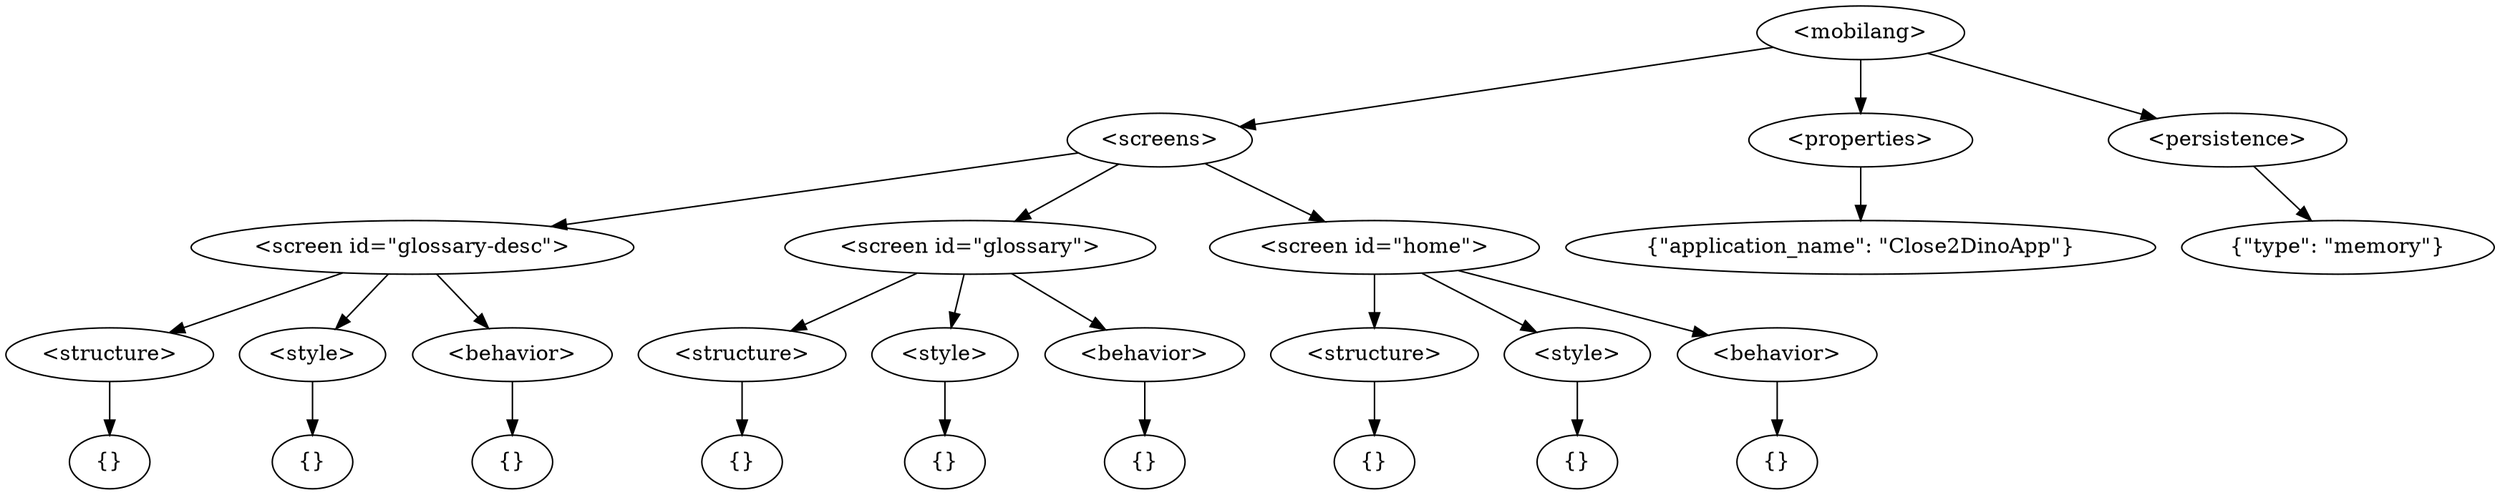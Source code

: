 digraph G {
n0 -> n1;
n1 -> n2;
n2 -> n3;
n3 -> n4;
n2 -> n5;
n5 -> n6;
n2 -> n7;
n7 -> n8;
n1 -> n9;
n9 -> n10;
n10 -> n11;
n9 -> n12;
n12 -> n13;
n9 -> n14;
n14 -> n15;
n1 -> n16;
n16 -> n17;
n17 -> n18;
n16 -> n19;
n19 -> n20;
n16 -> n21;
n21 -> n22;
n0 -> n23;
n23 -> n24;
n0 -> n25;
n25 -> n26;
n0 [label="<mobilang>"];
n1 [label="<screens>"];
n2 [label="<screen id=\"glossary-desc\">"];
n3 [label="<structure>"];
n4 [label="{}"];
n5 [label="<style>"];
n6 [label="{}"];
n7 [label="<behavior>"];
n8 [label="{}"];
n9 [label="<screen id=\"glossary\">"];
n10 [label="<structure>"];
n11 [label="{}"];
n12 [label="<style>"];
n13 [label="{}"];
n14 [label="<behavior>"];
n15 [label="{}"];
n16 [label="<screen id=\"home\">"];
n17 [label="<structure>"];
n18 [label="{}"];
n19 [label="<style>"];
n20 [label="{}"];
n21 [label="<behavior>"];
n22 [label="{}"];
n23 [label="<properties>"];
n24 [label="{\"application_name\": \"Close2DinoApp\"}"];
n25 [label="<persistence>"];
n26 [label="{\"type\": \"memory\"}"];

}


